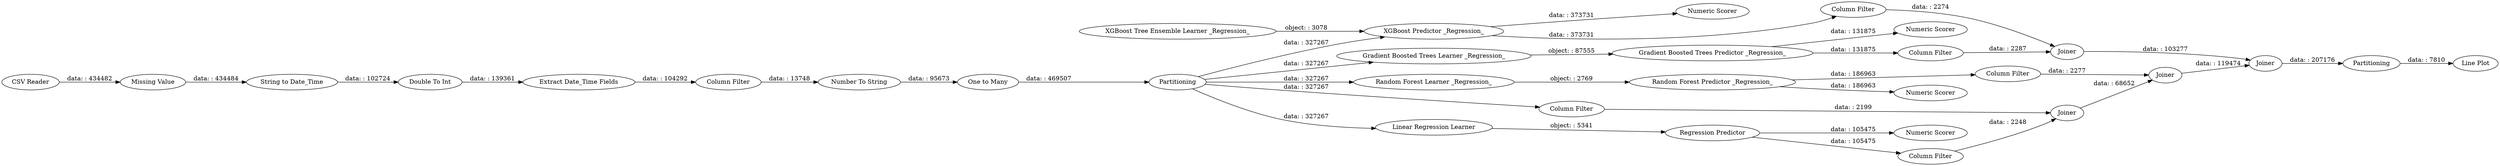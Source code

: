 digraph {
	"-4939374128753862446_3" [label="String to Date_Time"]
	"6418688254132975839_55" [label="XGBoost Predictor _Regression_"]
	"6418688254132975839_58" [label="Numeric Scorer"]
	"-593967677936979756_60" [label="Gradient Boosted Trees Learner _Regression_"]
	"-593967677936979756_63" [label="Numeric Scorer"]
	"-4939374128753862446_31" [label="One to Many"]
	"-6353235826134372022_53" [label="Random Forest Learner _Regression_"]
	"-6353235826134372022_54" [label="Random Forest Predictor _Regression_"]
	"-3894135772883564150_40" [label="Column Filter"]
	"-3706533972127167942_24" [label="Numeric Scorer"]
	"6418688254132975839_57" [label="Column Filter"]
	"-3706533972127167942_34" [label="Column Filter"]
	"-3894135772883564150_45" [label="Line Plot"]
	"-3894135772883564150_1" [label="CSV Reader"]
	"6418688254132975839_56" [label="XGBoost Tree Ensemble Learner _Regression_"]
	"-4939374128753862446_2" [label="Extract Date_Time Fields"]
	"-593967677936979756_62" [label="Column Filter"]
	"-6353235826134372022_49" [label="Column Filter"]
	"-593967677936979756_61" [label="Gradient Boosted Trees Predictor _Regression_"]
	"-3894135772883564150_39" [label=Joiner]
	"-3894135772883564150_59" [label=Joiner]
	"-3894135772883564150_64" [label=Joiner]
	"-3706533972127167942_22" [label="Linear Regression Learner"]
	"-6353235826134372022_50" [label="Numeric Scorer"]
	"-4939374128753862446_10" [label=Partitioning]
	"-3894135772883564150_46" [label=Partitioning]
	"-4939374128753862446_4" [label="Column Filter"]
	"-4939374128753862446_5" [label="Missing Value"]
	"-4939374128753862446_29" [label="Number To String"]
	"-3894135772883564150_52" [label=Joiner]
	"-4939374128753862446_32" [label="Double To Int"]
	"-3706533972127167942_23" [label="Regression Predictor"]
	"-3894135772883564150_64" -> "-3894135772883564150_59" [label="data: : 103277"]
	"-4939374128753862446_5" -> "-4939374128753862446_3" [label="data: : 434484"]
	"-593967677936979756_61" -> "-593967677936979756_62" [label="data: : 131875"]
	"-3894135772883564150_46" -> "-3894135772883564150_45" [label="data: : 7810"]
	"-4939374128753862446_10" -> "-593967677936979756_60" [label="data: : 327267"]
	"-3706533972127167942_22" -> "-3706533972127167942_23" [label="object: : 5341"]
	"-4939374128753862446_3" -> "-4939374128753862446_32" [label="data: : 102724"]
	"-3894135772883564150_39" -> "-3894135772883564150_52" [label="data: : 68652"]
	"-4939374128753862446_10" -> "-3706533972127167942_22" [label="data: : 327267"]
	"-3706533972127167942_23" -> "-3706533972127167942_34" [label="data: : 105475"]
	"-6353235826134372022_49" -> "-3894135772883564150_52" [label="data: : 2277"]
	"-4939374128753862446_31" -> "-4939374128753862446_10" [label="data: : 469507"]
	"-6353235826134372022_54" -> "-6353235826134372022_50" [label="data: : 186963"]
	"-4939374128753862446_32" -> "-4939374128753862446_2" [label="data: : 139361"]
	"-3706533972127167942_23" -> "-3706533972127167942_24" [label="data: : 105475"]
	"6418688254132975839_57" -> "-3894135772883564150_64" [label="data: : 2274"]
	"-593967677936979756_60" -> "-593967677936979756_61" [label="object: : 87555"]
	"-4939374128753862446_10" -> "-6353235826134372022_53" [label="data: : 327267"]
	"-4939374128753862446_10" -> "-3894135772883564150_40" [label="data: : 327267"]
	"-4939374128753862446_4" -> "-4939374128753862446_29" [label="data: : 13748"]
	"-3706533972127167942_34" -> "-3894135772883564150_39" [label="data: : 2248"]
	"-593967677936979756_62" -> "-3894135772883564150_64" [label="data: : 2287"]
	"-3894135772883564150_40" -> "-3894135772883564150_39" [label="data: : 2199"]
	"-3894135772883564150_1" -> "-4939374128753862446_5" [label="data: : 434482"]
	"-3894135772883564150_59" -> "-3894135772883564150_46" [label="data: : 207176"]
	"-6353235826134372022_53" -> "-6353235826134372022_54" [label="object: : 2769"]
	"6418688254132975839_56" -> "6418688254132975839_55" [label="object: : 3078"]
	"-6353235826134372022_54" -> "-6353235826134372022_49" [label="data: : 186963"]
	"-4939374128753862446_10" -> "6418688254132975839_55" [label="data: : 327267"]
	"-3894135772883564150_52" -> "-3894135772883564150_59" [label="data: : 119474"]
	"-4939374128753862446_2" -> "-4939374128753862446_4" [label="data: : 104292"]
	"-4939374128753862446_29" -> "-4939374128753862446_31" [label="data: : 95673"]
	"-593967677936979756_61" -> "-593967677936979756_63" [label="data: : 131875"]
	"6418688254132975839_55" -> "6418688254132975839_57" [label="data: : 373731"]
	"6418688254132975839_55" -> "6418688254132975839_58" [label="data: : 373731"]
	rankdir=LR
}
